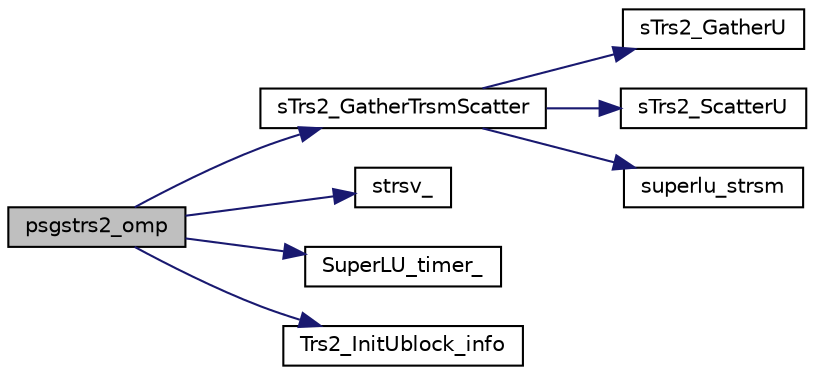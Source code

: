 digraph "psgstrs2_omp"
{
 // LATEX_PDF_SIZE
  edge [fontname="Helvetica",fontsize="10",labelfontname="Helvetica",labelfontsize="10"];
  node [fontname="Helvetica",fontsize="10",shape=record];
  rankdir="LR";
  Node1 [label="psgstrs2_omp",height=0.2,width=0.4,color="black", fillcolor="grey75", style="filled", fontcolor="black",tooltip=" "];
  Node1 -> Node2 [color="midnightblue",fontsize="10",style="solid",fontname="Helvetica"];
  Node2 [label="sTrs2_GatherTrsmScatter",height=0.2,width=0.4,color="black", fillcolor="white", style="filled",URL="$psgstrf2_8c.html#a09f836b852efbc1c099c1090424aed52",tooltip=" "];
  Node2 -> Node3 [color="midnightblue",fontsize="10",style="solid",fontname="Helvetica"];
  Node3 [label="sTrs2_GatherU",height=0.2,width=0.4,color="black", fillcolor="white", style="filled",URL="$psgstrf2_8c.html#aa2233aabf3a5e65e413b7056e1f1831d",tooltip=" "];
  Node2 -> Node4 [color="midnightblue",fontsize="10",style="solid",fontname="Helvetica"];
  Node4 [label="sTrs2_ScatterU",height=0.2,width=0.4,color="black", fillcolor="white", style="filled",URL="$psgstrf2_8c.html#abf068c76b2c778489cada2c6268eb54e",tooltip=" "];
  Node2 -> Node5 [color="midnightblue",fontsize="10",style="solid",fontname="Helvetica"];
  Node5 [label="superlu_strsm",height=0.2,width=0.4,color="black", fillcolor="white", style="filled",URL="$superlu__sdefs_8h.html#a886b05a10e91f1fd1e9ad965197382b7",tooltip=" "];
  Node1 -> Node6 [color="midnightblue",fontsize="10",style="solid",fontname="Helvetica"];
  Node6 [label="strsv_",height=0.2,width=0.4,color="black", fillcolor="white", style="filled",URL="$superlu__sdefs_8h.html#aab583b502d3953688a3fa27a9f4bbf1e",tooltip=" "];
  Node1 -> Node7 [color="midnightblue",fontsize="10",style="solid",fontname="Helvetica"];
  Node7 [label="SuperLU_timer_",height=0.2,width=0.4,color="black", fillcolor="white", style="filled",URL="$superlu__timer_8c.html#a0c6777573bbfe81917cd381e0090d355",tooltip=" "];
  Node1 -> Node8 [color="midnightblue",fontsize="10",style="solid",fontname="Helvetica"];
  Node8 [label="Trs2_InitUblock_info",height=0.2,width=0.4,color="black", fillcolor="white", style="filled",URL="$superlu__defs_8h.html#a78ff08b70450cd947d2ddb695a944da1",tooltip=" "];
}
